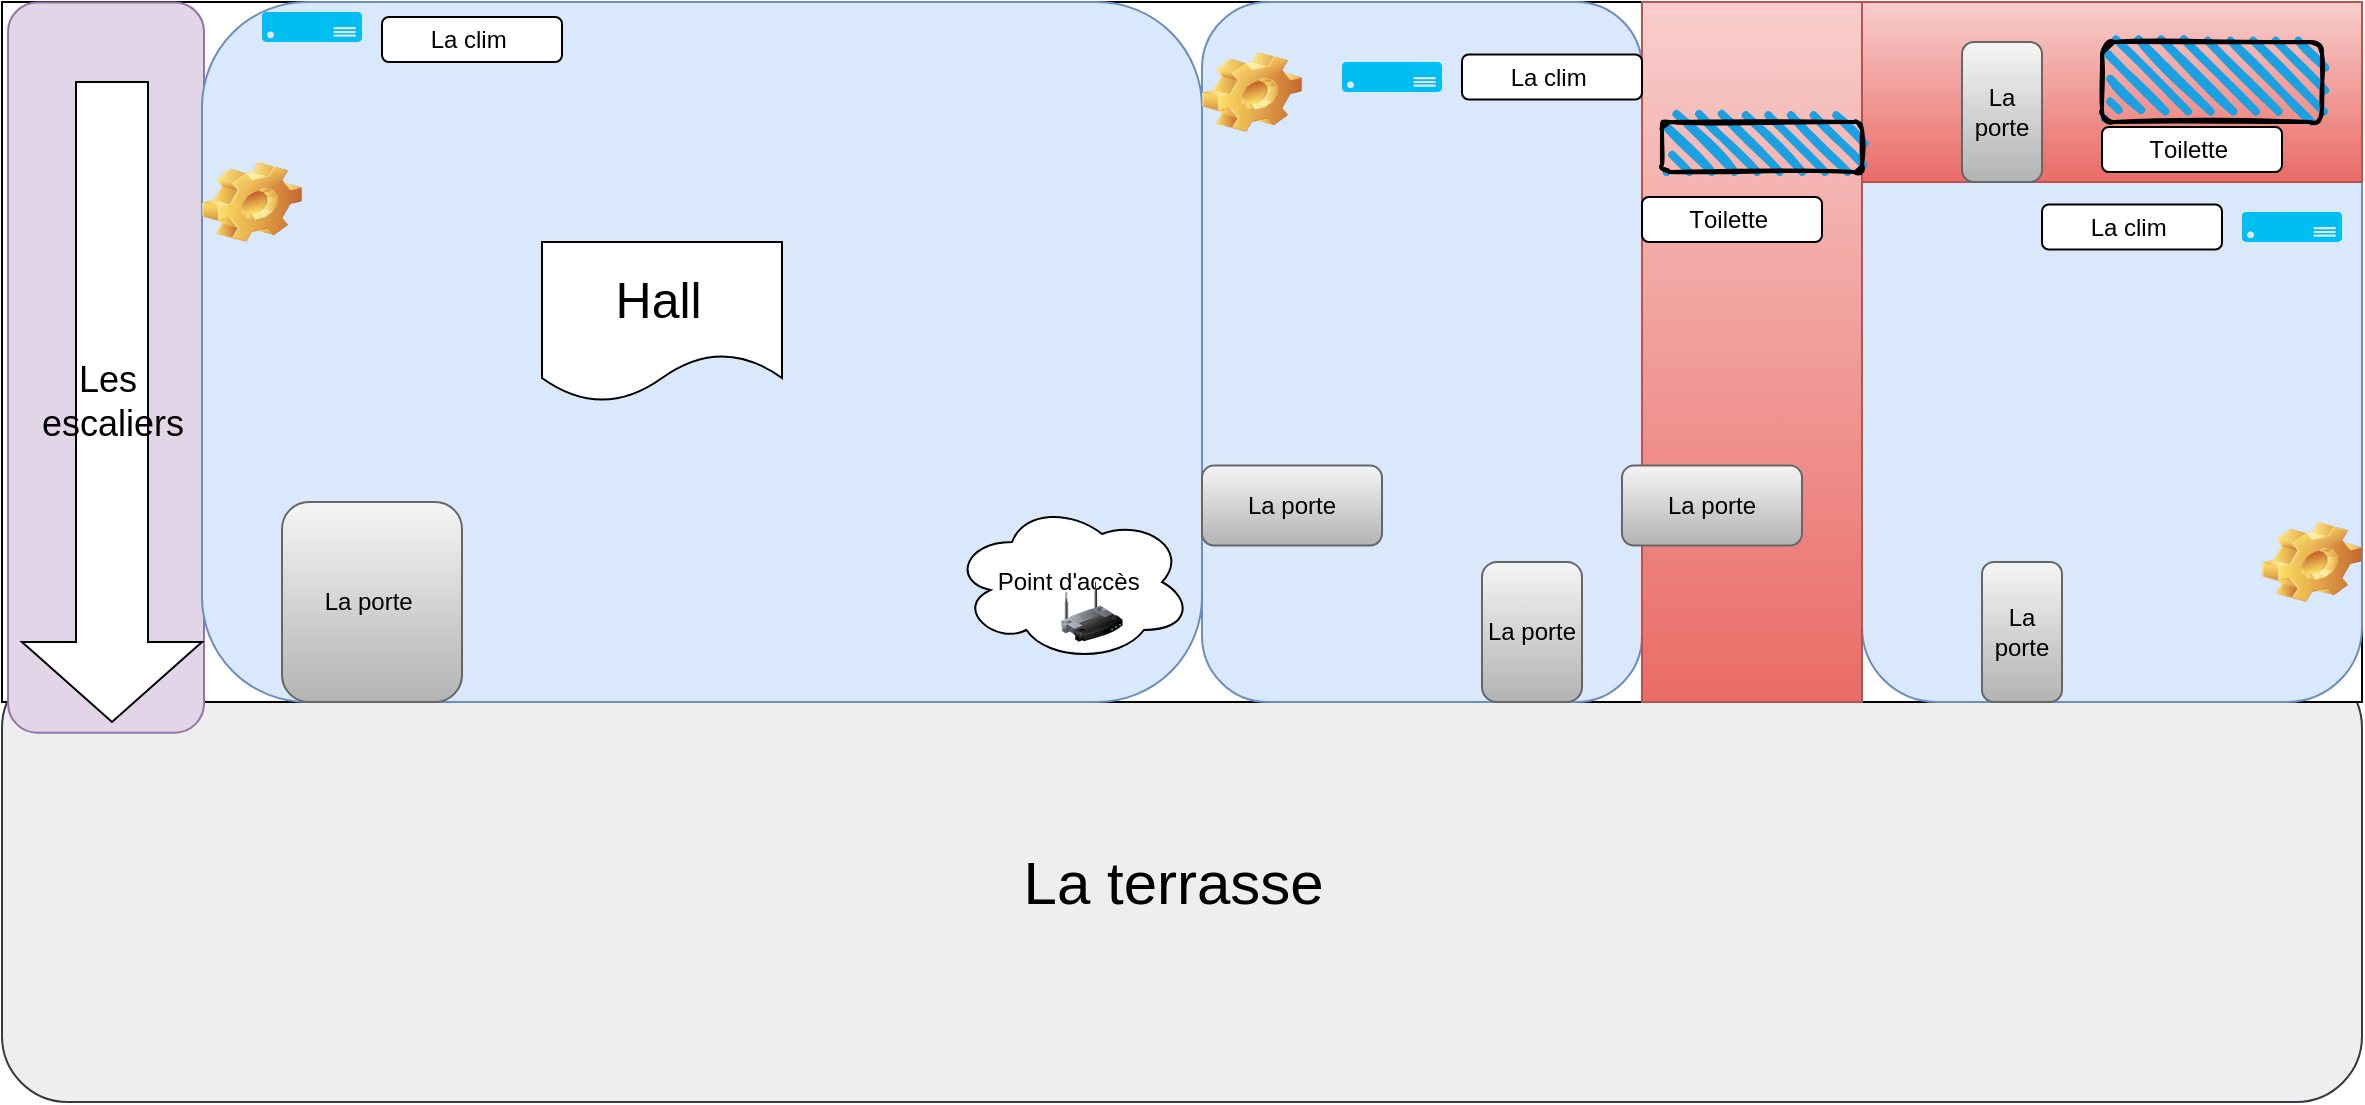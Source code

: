 <mxfile version="24.0.7" type="github">
  <diagram name="Page-1" id="bWEiz-yl2a5lwroInKTy">
    <mxGraphModel dx="5467" dy="425" grid="1" gridSize="10" guides="1" tooltips="1" connect="1" arrows="1" fold="1" page="1" pageScale="1" pageWidth="4681" pageHeight="3300" math="0" shadow="0">
      <root>
        <mxCell id="0" />
        <mxCell id="1" parent="0" />
        <mxCell id="A3eTrqCNgG_vszFpW4A1-3" value="&lt;font style=&quot;font-size: 30px;&quot;&gt;La terrasse&amp;nbsp;&lt;/font&gt;" style="rounded=1;whiteSpace=wrap;html=1;fillColor=#eeeeee;strokeColor=#36393d;" vertex="1" parent="1">
          <mxGeometry x="-100" y="340" width="1180" height="220" as="geometry" />
        </mxCell>
        <mxCell id="A3eTrqCNgG_vszFpW4A1-2" value="" style="rounded=0;whiteSpace=wrap;html=1;" vertex="1" parent="1">
          <mxGeometry x="-100" y="10" width="1180" height="350" as="geometry" />
        </mxCell>
        <mxCell id="A3eTrqCNgG_vszFpW4A1-4" value="" style="rounded=1;whiteSpace=wrap;html=1;rotation=-90;fillColor=#e1d5e7;strokeColor=#9673a6;" vertex="1" parent="1">
          <mxGeometry x="-230.56" y="143.82" width="365.16" height="97.97" as="geometry" />
        </mxCell>
        <mxCell id="A3eTrqCNgG_vszFpW4A1-10" value="&lt;font style=&quot;font-size: 18px;&quot;&gt;Les&amp;nbsp;&lt;/font&gt;&lt;div style=&quot;font-size: 18px;&quot;&gt;&lt;font style=&quot;font-size: 18px;&quot;&gt;escaliers&lt;/font&gt;&lt;/div&gt;" style="html=1;shadow=0;dashed=0;align=center;verticalAlign=middle;shape=mxgraph.arrows2.arrow;dy=0.6;dx=40;direction=south;notch=0;" vertex="1" parent="1">
          <mxGeometry x="-90" y="50" width="90" height="320" as="geometry" />
        </mxCell>
        <mxCell id="A3eTrqCNgG_vszFpW4A1-12" value="" style="rounded=1;whiteSpace=wrap;html=1;fillColor=#dae8fc;strokeColor=#6c8ebf;" vertex="1" parent="1">
          <mxGeometry y="10" width="500" height="350" as="geometry" />
        </mxCell>
        <mxCell id="A3eTrqCNgG_vszFpW4A1-13" value="" style="rounded=1;whiteSpace=wrap;html=1;fillColor=#dae8fc;strokeColor=#6c8ebf;" vertex="1" parent="1">
          <mxGeometry x="500" y="10" width="220" height="350" as="geometry" />
        </mxCell>
        <mxCell id="A3eTrqCNgG_vszFpW4A1-14" value="" style="rounded=1;whiteSpace=wrap;html=1;fillColor=#dae8fc;strokeColor=#6c8ebf;" vertex="1" parent="1">
          <mxGeometry x="830" y="10" width="250" height="350" as="geometry" />
        </mxCell>
        <mxCell id="A3eTrqCNgG_vszFpW4A1-16" value="" style="rounded=0;whiteSpace=wrap;html=1;fillColor=#f8cecc;strokeColor=#b85450;gradientColor=#ea6b66;" vertex="1" parent="1">
          <mxGeometry x="720" y="10" width="110" height="350" as="geometry" />
        </mxCell>
        <mxCell id="A3eTrqCNgG_vszFpW4A1-17" value="" style="rounded=0;whiteSpace=wrap;html=1;fillColor=#f8cecc;strokeColor=#b85450;gradientColor=#ea6b66;" vertex="1" parent="1">
          <mxGeometry x="830" y="10" width="250" height="90" as="geometry" />
        </mxCell>
        <mxCell id="A3eTrqCNgG_vszFpW4A1-18" value="La porte&amp;nbsp;" style="rounded=1;whiteSpace=wrap;html=1;fillColor=#f5f5f5;gradientColor=#b3b3b3;strokeColor=#666666;" vertex="1" parent="1">
          <mxGeometry x="40" y="260" width="90" height="100" as="geometry" />
        </mxCell>
        <mxCell id="A3eTrqCNgG_vszFpW4A1-19" value="La porte" style="rounded=1;whiteSpace=wrap;html=1;fillColor=#f5f5f5;gradientColor=#b3b3b3;strokeColor=#666666;" vertex="1" parent="1">
          <mxGeometry x="500" y="241.79" width="90" height="40" as="geometry" />
        </mxCell>
        <mxCell id="A3eTrqCNgG_vszFpW4A1-20" value="La porte" style="rounded=1;whiteSpace=wrap;html=1;fillColor=#f5f5f5;gradientColor=#b3b3b3;strokeColor=#666666;" vertex="1" parent="1">
          <mxGeometry x="640" y="290" width="50" height="70" as="geometry" />
        </mxCell>
        <mxCell id="A3eTrqCNgG_vszFpW4A1-21" value="La porte" style="rounded=1;whiteSpace=wrap;html=1;fillColor=#f5f5f5;gradientColor=#b3b3b3;strokeColor=#666666;" vertex="1" parent="1">
          <mxGeometry x="710" y="241.79" width="90" height="40" as="geometry" />
        </mxCell>
        <mxCell id="A3eTrqCNgG_vszFpW4A1-22" value="La porte" style="rounded=1;whiteSpace=wrap;html=1;fillColor=#f5f5f5;gradientColor=#b3b3b3;strokeColor=#666666;" vertex="1" parent="1">
          <mxGeometry x="890" y="290" width="40" height="70" as="geometry" />
        </mxCell>
        <mxCell id="A3eTrqCNgG_vszFpW4A1-23" value="La porte" style="rounded=1;whiteSpace=wrap;html=1;fillColor=#f5f5f5;gradientColor=#b3b3b3;strokeColor=#666666;" vertex="1" parent="1">
          <mxGeometry x="880" y="30" width="40" height="70" as="geometry" />
        </mxCell>
        <mxCell id="A3eTrqCNgG_vszFpW4A1-24" value="Point d&#39;accès&amp;nbsp;" style="ellipse;shape=cloud;whiteSpace=wrap;html=1;" vertex="1" parent="1">
          <mxGeometry x="375" y="260" width="120" height="80" as="geometry" />
        </mxCell>
        <mxCell id="A3eTrqCNgG_vszFpW4A1-25" value="" style="shape=image;html=1;verticalLabelPosition=bottom;verticalAlign=top;imageAspect=0;image=img/clipart/Gear_128x128.png" vertex="1" parent="1">
          <mxGeometry y="90" width="50" height="40" as="geometry" />
        </mxCell>
        <mxCell id="A3eTrqCNgG_vszFpW4A1-26" value="" style="shape=image;html=1;verticalLabelPosition=bottom;verticalAlign=top;imageAspect=0;image=img/clipart/Gear_128x128.png" vertex="1" parent="1">
          <mxGeometry x="500" y="35" width="50" height="40" as="geometry" />
        </mxCell>
        <mxCell id="A3eTrqCNgG_vszFpW4A1-27" value="" style="shape=image;html=1;verticalLabelPosition=bottom;verticalAlign=top;imageAspect=0;image=img/clipart/Gear_128x128.png" vertex="1" parent="1">
          <mxGeometry x="1030" y="270" width="50" height="40" as="geometry" />
        </mxCell>
        <mxCell id="A3eTrqCNgG_vszFpW4A1-28" value="" style="image;html=1;image=img/lib/clip_art/networking/Wireless_Router_128x128.png" vertex="1" parent="1">
          <mxGeometry x="420" y="300" width="50" height="30" as="geometry" />
        </mxCell>
        <mxCell id="A3eTrqCNgG_vszFpW4A1-30" value="&lt;font style=&quot;font-size: 25px;&quot;&gt;Hall&lt;/font&gt;&amp;nbsp;" style="shape=document;whiteSpace=wrap;html=1;boundedLbl=1;" vertex="1" parent="1">
          <mxGeometry x="170" y="130" width="120" height="80" as="geometry" />
        </mxCell>
        <mxCell id="A3eTrqCNgG_vszFpW4A1-33" value="" style="verticalLabelPosition=bottom;html=1;verticalAlign=top;align=center;strokeColor=none;fillColor=#00BEF2;shape=mxgraph.azure.server;" vertex="1" parent="1">
          <mxGeometry x="30" y="15" width="50" height="15" as="geometry" />
        </mxCell>
        <mxCell id="A3eTrqCNgG_vszFpW4A1-35" value="" style="verticalLabelPosition=bottom;html=1;verticalAlign=top;align=center;strokeColor=none;fillColor=#00BEF2;shape=mxgraph.azure.server;" vertex="1" parent="1">
          <mxGeometry x="570" y="40" width="50" height="15" as="geometry" />
        </mxCell>
        <mxCell id="A3eTrqCNgG_vszFpW4A1-36" value="" style="verticalLabelPosition=bottom;html=1;verticalAlign=top;align=center;strokeColor=none;fillColor=#00BEF2;shape=mxgraph.azure.server;" vertex="1" parent="1">
          <mxGeometry x="1020" y="115" width="50" height="15" as="geometry" />
        </mxCell>
        <mxCell id="A3eTrqCNgG_vszFpW4A1-37" value="La clim&amp;nbsp;" style="rounded=1;whiteSpace=wrap;html=1;" vertex="1" parent="1">
          <mxGeometry x="90" y="17.5" width="90" height="22.5" as="geometry" />
        </mxCell>
        <mxCell id="A3eTrqCNgG_vszFpW4A1-38" value="La clim&amp;nbsp;" style="rounded=1;whiteSpace=wrap;html=1;" vertex="1" parent="1">
          <mxGeometry x="630" y="36.25" width="90" height="22.5" as="geometry" />
        </mxCell>
        <mxCell id="A3eTrqCNgG_vszFpW4A1-39" value="La clim&amp;nbsp;" style="rounded=1;whiteSpace=wrap;html=1;" vertex="1" parent="1">
          <mxGeometry x="920" y="111.25" width="90" height="22.5" as="geometry" />
        </mxCell>
        <mxCell id="A3eTrqCNgG_vszFpW4A1-40" value="" style="rounded=1;whiteSpace=wrap;html=1;strokeWidth=2;fillWeight=4;hachureGap=8;hachureAngle=45;fillColor=#1ba1e2;sketch=1;" vertex="1" parent="1">
          <mxGeometry x="950" y="30" width="110" height="40" as="geometry" />
        </mxCell>
        <mxCell id="A3eTrqCNgG_vszFpW4A1-41" value="" style="rounded=1;whiteSpace=wrap;html=1;strokeWidth=2;fillWeight=4;hachureGap=8;hachureAngle=45;fillColor=#1ba1e2;sketch=1;" vertex="1" parent="1">
          <mxGeometry x="730" y="70" width="100" height="25" as="geometry" />
        </mxCell>
        <mxCell id="A3eTrqCNgG_vszFpW4A1-42" value="T&lt;span style=&quot;color: rgba(0, 0, 0, 0); font-family: monospace; font-size: 0px; text-align: start; text-wrap: nowrap;&quot;&gt;%3CmxGraphModel%3E%3Croot%3E%3CmxCell%20id%3D%220%22%2F%3E%3CmxCell%20id%3D%221%22%20parent%3D%220%22%2F%3E%3CmxCell%20id%3D%222%22%20value%3D%22La%20clim%26amp%3Bnbsp%3B%22%20style%3D%22rounded%3D1%3BwhiteSpace%3Dwrap%3Bhtml%3D1%3B%22%20vertex%3D%221%22%20parent%3D%221%22%3E%3CmxGeometry%20x%3D%22630%22%20y%3D%2236.25%22%20width%3D%2290%22%20height%3D%2222.5%22%20as%3D%22geometry%22%2F%3E%3C%2FmxCell%3E%3C%2Froot%3E%3C%2FmxGraphModel%3E&lt;/span&gt;oilette&amp;nbsp;" style="rounded=1;whiteSpace=wrap;html=1;" vertex="1" parent="1">
          <mxGeometry x="720" y="107.5" width="90" height="22.5" as="geometry" />
        </mxCell>
        <mxCell id="A3eTrqCNgG_vszFpW4A1-43" value="T&lt;span style=&quot;color: rgba(0, 0, 0, 0); font-family: monospace; font-size: 0px; text-align: start; text-wrap: nowrap;&quot;&gt;%3CmxGraphModel%3E%3Croot%3E%3CmxCell%20id%3D%220%22%2F%3E%3CmxCell%20id%3D%221%22%20parent%3D%220%22%2F%3E%3CmxCell%20id%3D%222%22%20value%3D%22La%20clim%26amp%3Bnbsp%3B%22%20style%3D%22rounded%3D1%3BwhiteSpace%3Dwrap%3Bhtml%3D1%3B%22%20vertex%3D%221%22%20parent%3D%221%22%3E%3CmxGeometry%20x%3D%22630%22%20y%3D%2236.25%22%20width%3D%2290%22%20height%3D%2222.5%22%20as%3D%22geometry%22%2F%3E%3C%2FmxCell%3E%3C%2Froot%3E%3C%2FmxGraphModel%3E&lt;/span&gt;oilette&amp;nbsp;" style="rounded=1;whiteSpace=wrap;html=1;" vertex="1" parent="1">
          <mxGeometry x="950" y="72.5" width="90" height="22.5" as="geometry" />
        </mxCell>
      </root>
    </mxGraphModel>
  </diagram>
</mxfile>
